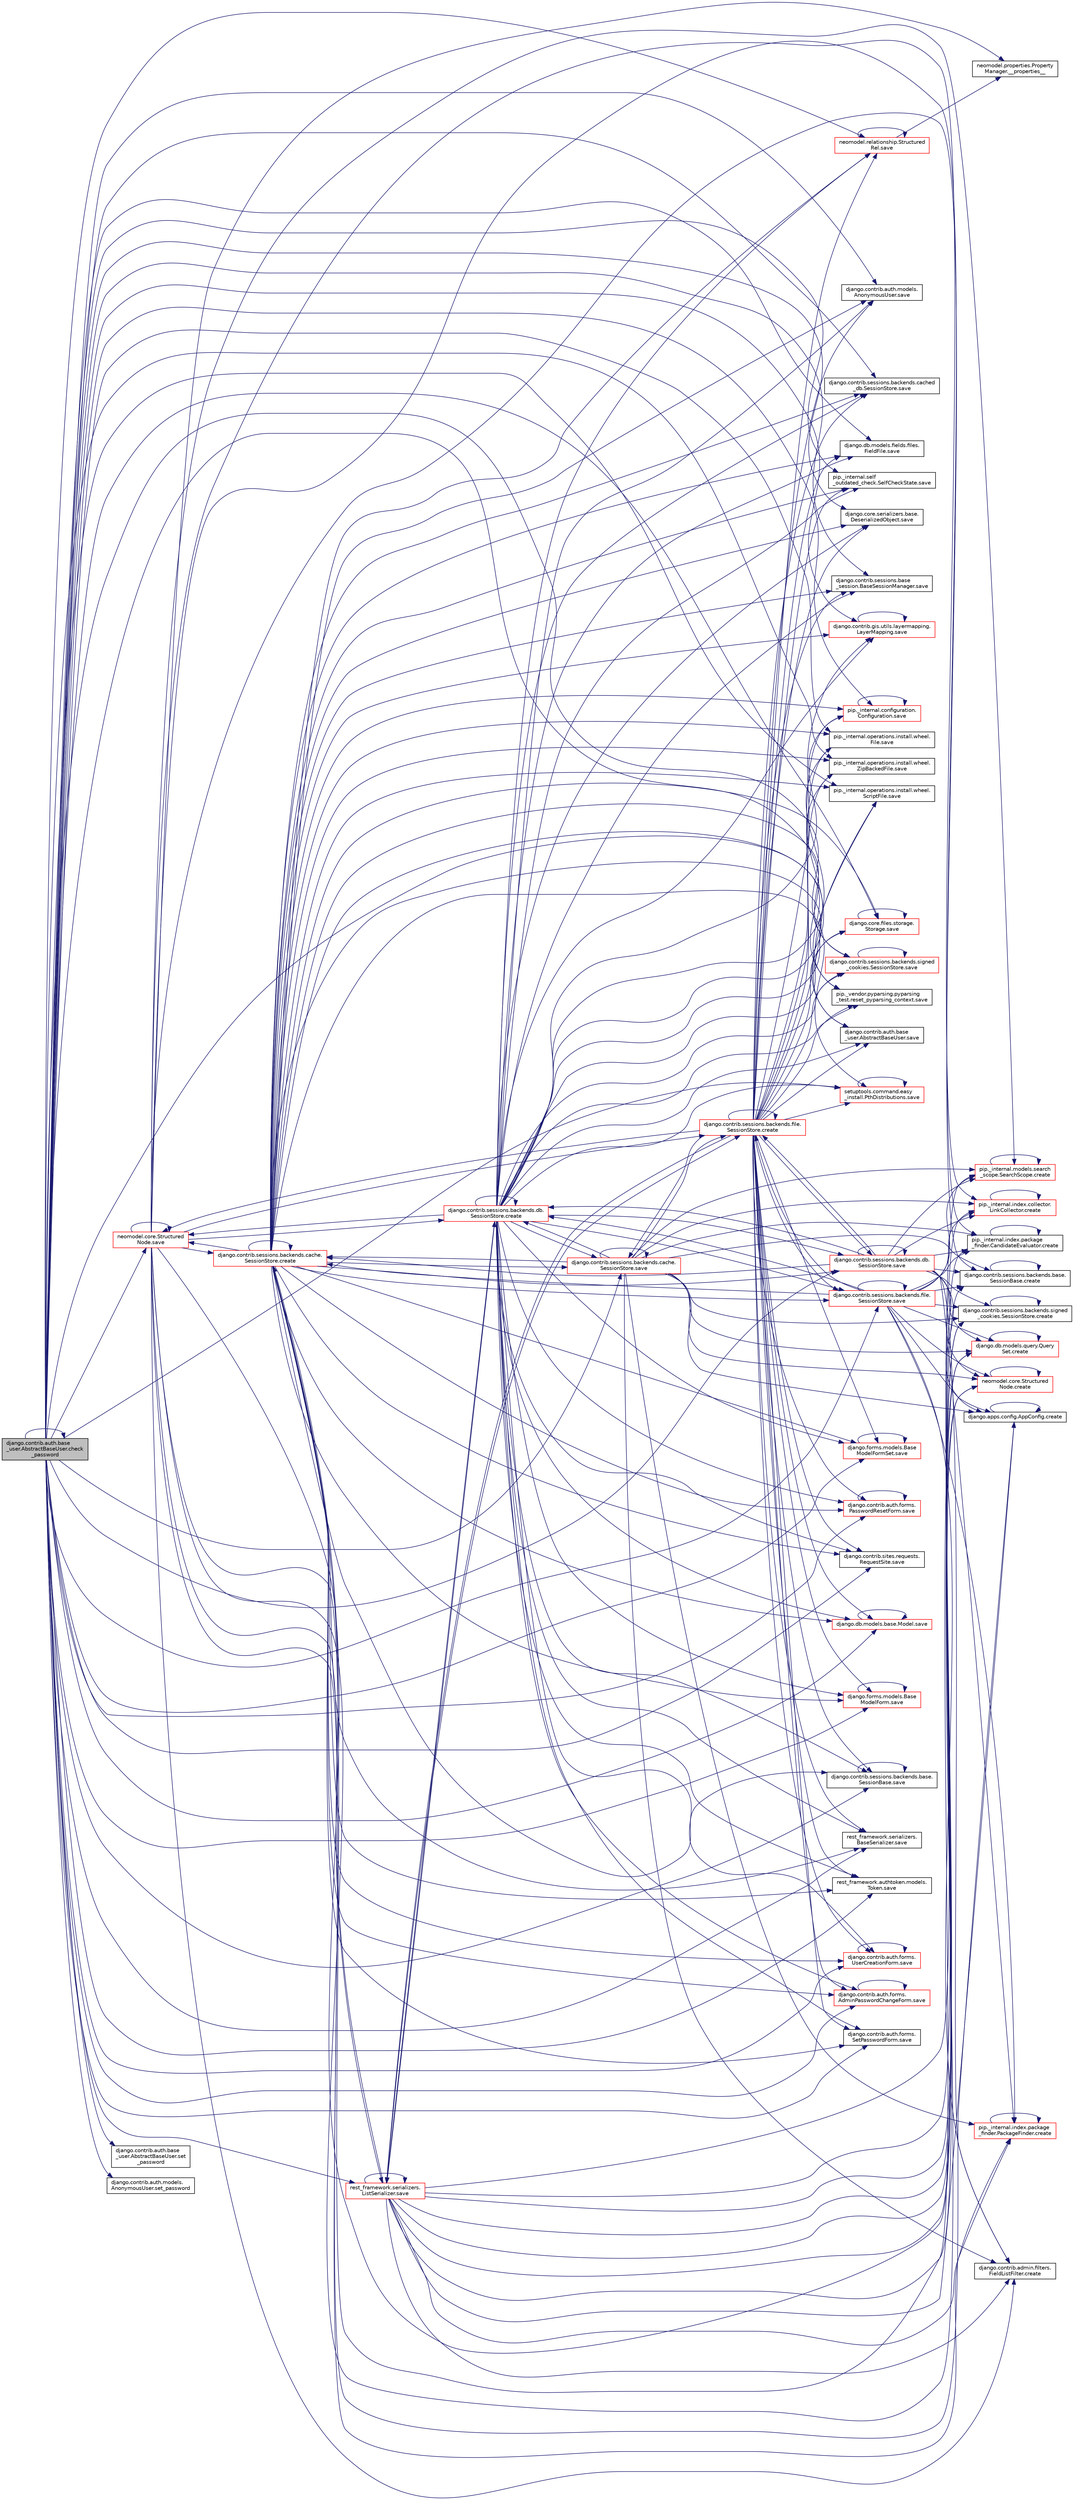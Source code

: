 digraph "django.contrib.auth.base_user.AbstractBaseUser.check_password"
{
 // LATEX_PDF_SIZE
  edge [fontname="Helvetica",fontsize="10",labelfontname="Helvetica",labelfontsize="10"];
  node [fontname="Helvetica",fontsize="10",shape=record];
  rankdir="LR";
  Node1 [label="django.contrib.auth.base\l_user.AbstractBaseUser.check\l_password",height=0.2,width=0.4,color="black", fillcolor="grey75", style="filled", fontcolor="black",tooltip=" "];
  Node1 -> Node1 [color="midnightblue",fontsize="10",style="solid",fontname="Helvetica"];
  Node1 -> Node2 [color="midnightblue",fontsize="10",style="solid",fontname="Helvetica"];
  Node2 [label="django.contrib.auth.models.\lAnonymousUser.save",height=0.2,width=0.4,color="black", fillcolor="white", style="filled",URL="$d4/d46/classdjango_1_1contrib_1_1auth_1_1models_1_1_anonymous_user.html#a40a8e7b3478f37f3d73a6c197c33c05e",tooltip=" "];
  Node1 -> Node3 [color="midnightblue",fontsize="10",style="solid",fontname="Helvetica"];
  Node3 [label="neomodel.core.Structured\lNode.save",height=0.2,width=0.4,color="red", fillcolor="white", style="filled",URL="$d8/d5d/classneomodel_1_1core_1_1_structured_node.html#a1438f950bda594da30ac14d805e843e4",tooltip=" "];
  Node3 -> Node4 [color="midnightblue",fontsize="10",style="solid",fontname="Helvetica"];
  Node4 [label="neomodel.properties.Property\lManager.__properties__",height=0.2,width=0.4,color="black", fillcolor="white", style="filled",URL="$d7/d8c/classneomodel_1_1properties_1_1_property_manager.html#af2c0acd24aab4310e72174a01c6e1b3e",tooltip=" "];
  Node3 -> Node5 [color="midnightblue",fontsize="10",style="solid",fontname="Helvetica"];
  Node5 [label="neomodel.core.Structured\lNode.create",height=0.2,width=0.4,color="red", fillcolor="white", style="filled",URL="$d8/d5d/classneomodel_1_1core_1_1_structured_node.html#af12340b98cbb07ae0fdac5fa52b02369",tooltip=" "];
  Node5 -> Node5 [color="midnightblue",fontsize="10",style="solid",fontname="Helvetica"];
  Node3 -> Node35 [color="midnightblue",fontsize="10",style="solid",fontname="Helvetica"];
  Node35 [label="django.apps.config.AppConfig.create",height=0.2,width=0.4,color="black", fillcolor="white", style="filled",URL="$d9/de0/classdjango_1_1apps_1_1config_1_1_app_config.html#a4808be5261e41382a924b42d7ef621c3",tooltip=" "];
  Node35 -> Node35 [color="midnightblue",fontsize="10",style="solid",fontname="Helvetica"];
  Node3 -> Node36 [color="midnightblue",fontsize="10",style="solid",fontname="Helvetica"];
  Node36 [label="django.contrib.admin.filters.\lFieldListFilter.create",height=0.2,width=0.4,color="black", fillcolor="white", style="filled",URL="$d1/d72/classdjango_1_1contrib_1_1admin_1_1filters_1_1_field_list_filter.html#ae83f4fd0e217eac7fce541a6a172e3cb",tooltip=" "];
  Node3 -> Node37 [color="midnightblue",fontsize="10",style="solid",fontname="Helvetica"];
  Node37 [label="pip._internal.index.package\l_finder.PackageFinder.create",height=0.2,width=0.4,color="red", fillcolor="white", style="filled",URL="$da/d3f/classpip_1_1__internal_1_1index_1_1package__finder_1_1_package_finder.html#a2b35b8ceac01c021a9408172794c1faa",tooltip=" "];
  Node37 -> Node37 [color="midnightblue",fontsize="10",style="solid",fontname="Helvetica"];
  Node3 -> Node39 [color="midnightblue",fontsize="10",style="solid",fontname="Helvetica"];
  Node39 [label="pip._internal.models.search\l_scope.SearchScope.create",height=0.2,width=0.4,color="red", fillcolor="white", style="filled",URL="$df/dcd/classpip_1_1__internal_1_1models_1_1search__scope_1_1_search_scope.html#a3cba0b0e895713c4d7fbc17f76a4a39d",tooltip=" "];
  Node39 -> Node39 [color="midnightblue",fontsize="10",style="solid",fontname="Helvetica"];
  Node3 -> Node43 [color="midnightblue",fontsize="10",style="solid",fontname="Helvetica"];
  Node43 [label="pip._internal.index.collector.\lLinkCollector.create",height=0.2,width=0.4,color="red", fillcolor="white", style="filled",URL="$d9/d03/classpip_1_1__internal_1_1index_1_1collector_1_1_link_collector.html#a7b9607326945865d20618b284cdbe309",tooltip=" "];
  Node43 -> Node43 [color="midnightblue",fontsize="10",style="solid",fontname="Helvetica"];
  Node3 -> Node44 [color="midnightblue",fontsize="10",style="solid",fontname="Helvetica"];
  Node44 [label="pip._internal.index.package\l_finder.CandidateEvaluator.create",height=0.2,width=0.4,color="black", fillcolor="white", style="filled",URL="$d0/d30/classpip_1_1__internal_1_1index_1_1package__finder_1_1_candidate_evaluator.html#aed1da761fdd8963694340f0b0abc73d2",tooltip=" "];
  Node44 -> Node44 [color="midnightblue",fontsize="10",style="solid",fontname="Helvetica"];
  Node3 -> Node45 [color="midnightblue",fontsize="10",style="solid",fontname="Helvetica"];
  Node45 [label="django.contrib.sessions.backends.base.\lSessionBase.create",height=0.2,width=0.4,color="black", fillcolor="white", style="filled",URL="$d1/d6e/classdjango_1_1contrib_1_1sessions_1_1backends_1_1base_1_1_session_base.html#af5c1fd6bd673111d55fc1641a088274a",tooltip=" "];
  Node45 -> Node45 [color="midnightblue",fontsize="10",style="solid",fontname="Helvetica"];
  Node3 -> Node46 [color="midnightblue",fontsize="10",style="solid",fontname="Helvetica"];
  Node46 [label="django.contrib.sessions.backends.cache.\lSessionStore.create",height=0.2,width=0.4,color="red", fillcolor="white", style="filled",URL="$df/d0f/classdjango_1_1contrib_1_1sessions_1_1backends_1_1cache_1_1_session_store.html#a446cd1693bf22269d431e4cfc9424763",tooltip=" "];
  Node46 -> Node46 [color="midnightblue",fontsize="10",style="solid",fontname="Helvetica"];
  Node46 -> Node2 [color="midnightblue",fontsize="10",style="solid",fontname="Helvetica"];
  Node46 -> Node3 [color="midnightblue",fontsize="10",style="solid",fontname="Helvetica"];
  Node46 -> Node48 [color="midnightblue",fontsize="10",style="solid",fontname="Helvetica"];
  Node48 [label="neomodel.relationship.Structured\lRel.save",height=0.2,width=0.4,color="red", fillcolor="white", style="filled",URL="$d9/d08/classneomodel_1_1relationship_1_1_structured_rel.html#a8c62685ca94b59d034be7f5b6e01f903",tooltip=" "];
  Node48 -> Node4 [color="midnightblue",fontsize="10",style="solid",fontname="Helvetica"];
  Node48 -> Node48 [color="midnightblue",fontsize="10",style="solid",fontname="Helvetica"];
  Node46 -> Node88 [color="midnightblue",fontsize="10",style="solid",fontname="Helvetica"];
  Node88 [label="pip._internal.configuration.\lConfiguration.save",height=0.2,width=0.4,color="red", fillcolor="white", style="filled",URL="$dc/da9/classpip_1_1__internal_1_1configuration_1_1_configuration.html#ac5709d6e8d6b2419a67f029d2d2dde33",tooltip=" "];
  Node88 -> Node88 [color="midnightblue",fontsize="10",style="solid",fontname="Helvetica"];
  Node46 -> Node95 [color="midnightblue",fontsize="10",style="solid",fontname="Helvetica"];
  Node95 [label="pip._internal.operations.install.wheel.\lFile.save",height=0.2,width=0.4,color="black", fillcolor="white", style="filled",URL="$da/dc9/classpip_1_1__internal_1_1operations_1_1install_1_1wheel_1_1_file.html#ab5a3026615c32c9ef662c56d53596557",tooltip=" "];
  Node46 -> Node96 [color="midnightblue",fontsize="10",style="solid",fontname="Helvetica"];
  Node96 [label="pip._internal.operations.install.wheel.\lZipBackedFile.save",height=0.2,width=0.4,color="black", fillcolor="white", style="filled",URL="$d2/d61/classpip_1_1__internal_1_1operations_1_1install_1_1wheel_1_1_zip_backed_file.html#a2d6035f79eeda9bba84abf6eede1018b",tooltip=" "];
  Node46 -> Node97 [color="midnightblue",fontsize="10",style="solid",fontname="Helvetica"];
  Node97 [label="pip._internal.operations.install.wheel.\lScriptFile.save",height=0.2,width=0.4,color="black", fillcolor="white", style="filled",URL="$d2/ddd/classpip_1_1__internal_1_1operations_1_1install_1_1wheel_1_1_script_file.html#a49776002b45d04fb2de38dfe8ffa17c5",tooltip=" "];
  Node46 -> Node98 [color="midnightblue",fontsize="10",style="solid",fontname="Helvetica"];
  Node98 [label="pip._vendor.pyparsing.pyparsing\l_test.reset_pyparsing_context.save",height=0.2,width=0.4,color="black", fillcolor="white", style="filled",URL="$df/dc9/classpip_1_1__vendor_1_1pyparsing_1_1pyparsing__test_1_1reset__pyparsing__context.html#a3f3c83458537994b396f7815214e0ce2",tooltip=" "];
  Node46 -> Node99 [color="midnightblue",fontsize="10",style="solid",fontname="Helvetica"];
  Node99 [label="setuptools.command.easy\l_install.PthDistributions.save",height=0.2,width=0.4,color="red", fillcolor="white", style="filled",URL="$d2/d49/classsetuptools_1_1command_1_1easy__install_1_1_pth_distributions.html#ab4d9f759b78444fc81dd9d9219c11031",tooltip=" "];
  Node99 -> Node99 [color="midnightblue",fontsize="10",style="solid",fontname="Helvetica"];
  Node46 -> Node160 [color="midnightblue",fontsize="10",style="solid",fontname="Helvetica"];
  Node160 [label="rest_framework.serializers.\lBaseSerializer.save",height=0.2,width=0.4,color="black", fillcolor="white", style="filled",URL="$d9/de7/classrest__framework_1_1serializers_1_1_base_serializer.html#a9dc5fcd87b15a4b393bef70b0c87fb0a",tooltip=" "];
  Node46 -> Node161 [color="midnightblue",fontsize="10",style="solid",fontname="Helvetica"];
  Node161 [label="rest_framework.serializers.\lListSerializer.save",height=0.2,width=0.4,color="red", fillcolor="white", style="filled",URL="$d9/dee/classrest__framework_1_1serializers_1_1_list_serializer.html#aae894406720700029ad7bfd9accd04dc",tooltip=" "];
  Node161 -> Node5 [color="midnightblue",fontsize="10",style="solid",fontname="Helvetica"];
  Node161 -> Node35 [color="midnightblue",fontsize="10",style="solid",fontname="Helvetica"];
  Node161 -> Node36 [color="midnightblue",fontsize="10",style="solid",fontname="Helvetica"];
  Node161 -> Node37 [color="midnightblue",fontsize="10",style="solid",fontname="Helvetica"];
  Node161 -> Node39 [color="midnightblue",fontsize="10",style="solid",fontname="Helvetica"];
  Node161 -> Node43 [color="midnightblue",fontsize="10",style="solid",fontname="Helvetica"];
  Node161 -> Node44 [color="midnightblue",fontsize="10",style="solid",fontname="Helvetica"];
  Node161 -> Node45 [color="midnightblue",fontsize="10",style="solid",fontname="Helvetica"];
  Node161 -> Node46 [color="midnightblue",fontsize="10",style="solid",fontname="Helvetica"];
  Node161 -> Node162 [color="midnightblue",fontsize="10",style="solid",fontname="Helvetica"];
  Node162 [label="django.contrib.sessions.backends.db.\lSessionStore.create",height=0.2,width=0.4,color="red", fillcolor="white", style="filled",URL="$d2/d1a/classdjango_1_1contrib_1_1sessions_1_1backends_1_1db_1_1_session_store.html#abe55542a0377d5cadcaa995ab5983000",tooltip=" "];
  Node162 -> Node162 [color="midnightblue",fontsize="10",style="solid",fontname="Helvetica"];
  Node162 -> Node2 [color="midnightblue",fontsize="10",style="solid",fontname="Helvetica"];
  Node162 -> Node3 [color="midnightblue",fontsize="10",style="solid",fontname="Helvetica"];
  Node162 -> Node48 [color="midnightblue",fontsize="10",style="solid",fontname="Helvetica"];
  Node162 -> Node88 [color="midnightblue",fontsize="10",style="solid",fontname="Helvetica"];
  Node162 -> Node95 [color="midnightblue",fontsize="10",style="solid",fontname="Helvetica"];
  Node162 -> Node96 [color="midnightblue",fontsize="10",style="solid",fontname="Helvetica"];
  Node162 -> Node97 [color="midnightblue",fontsize="10",style="solid",fontname="Helvetica"];
  Node162 -> Node98 [color="midnightblue",fontsize="10",style="solid",fontname="Helvetica"];
  Node162 -> Node99 [color="midnightblue",fontsize="10",style="solid",fontname="Helvetica"];
  Node162 -> Node160 [color="midnightblue",fontsize="10",style="solid",fontname="Helvetica"];
  Node162 -> Node161 [color="midnightblue",fontsize="10",style="solid",fontname="Helvetica"];
  Node162 -> Node163 [color="midnightblue",fontsize="10",style="solid",fontname="Helvetica"];
  Node163 [label="django.contrib.auth.base\l_user.AbstractBaseUser.save",height=0.2,width=0.4,color="black", fillcolor="white", style="filled",URL="$d6/d40/classdjango_1_1contrib_1_1auth_1_1base__user_1_1_abstract_base_user.html#a8e8d4725b51c97c47ceb5ff501611334",tooltip=" "];
  Node162 -> Node164 [color="midnightblue",fontsize="10",style="solid",fontname="Helvetica"];
  Node164 [label="rest_framework.authtoken.models.\lToken.save",height=0.2,width=0.4,color="black", fillcolor="white", style="filled",URL="$d8/d49/classrest__framework_1_1authtoken_1_1models_1_1_token.html#abd36e9c35196ed6805539120a233cf49",tooltip=" "];
  Node162 -> Node165 [color="midnightblue",fontsize="10",style="solid",fontname="Helvetica"];
  Node165 [label="django.contrib.auth.forms.\lUserCreationForm.save",height=0.2,width=0.4,color="red", fillcolor="white", style="filled",URL="$da/d3b/classdjango_1_1contrib_1_1auth_1_1forms_1_1_user_creation_form.html#a8a926393b31c5dd1cc0b993c84210753",tooltip=" "];
  Node165 -> Node165 [color="midnightblue",fontsize="10",style="solid",fontname="Helvetica"];
  Node162 -> Node5583 [color="midnightblue",fontsize="10",style="solid",fontname="Helvetica"];
  Node5583 [label="django.contrib.auth.forms.\lSetPasswordForm.save",height=0.2,width=0.4,color="black", fillcolor="white", style="filled",URL="$df/d46/classdjango_1_1contrib_1_1auth_1_1forms_1_1_set_password_form.html#a5db4eadae1bd07d7000210d42915b520",tooltip=" "];
  Node162 -> Node5584 [color="midnightblue",fontsize="10",style="solid",fontname="Helvetica"];
  Node5584 [label="django.contrib.auth.forms.\lAdminPasswordChangeForm.save",height=0.2,width=0.4,color="red", fillcolor="white", style="filled",URL="$d7/db6/classdjango_1_1contrib_1_1auth_1_1forms_1_1_admin_password_change_form.html#a518d15d83bb09f0cd3e5ded33fd22852",tooltip=" "];
  Node5584 -> Node5584 [color="midnightblue",fontsize="10",style="solid",fontname="Helvetica"];
  Node162 -> Node5585 [color="midnightblue",fontsize="10",style="solid",fontname="Helvetica"];
  Node5585 [label="django.forms.models.Base\lModelForm.save",height=0.2,width=0.4,color="red", fillcolor="white", style="filled",URL="$d8/dd8/classdjango_1_1forms_1_1models_1_1_base_model_form.html#ad74859e0ce221da998f157156a4c3450",tooltip=" "];
  Node5585 -> Node5585 [color="midnightblue",fontsize="10",style="solid",fontname="Helvetica"];
  Node162 -> Node5587 [color="midnightblue",fontsize="10",style="solid",fontname="Helvetica"];
  Node5587 [label="django.forms.models.Base\lModelFormSet.save",height=0.2,width=0.4,color="red", fillcolor="white", style="filled",URL="$d5/d31/classdjango_1_1forms_1_1models_1_1_base_model_form_set.html#a14b954f811954c8c3d543852940bf689",tooltip=" "];
  Node5587 -> Node5587 [color="midnightblue",fontsize="10",style="solid",fontname="Helvetica"];
  Node162 -> Node5590 [color="midnightblue",fontsize="10",style="solid",fontname="Helvetica"];
  Node5590 [label="django.contrib.auth.forms.\lPasswordResetForm.save",height=0.2,width=0.4,color="red", fillcolor="white", style="filled",URL="$d8/daa/classdjango_1_1contrib_1_1auth_1_1forms_1_1_password_reset_form.html#aa62f74e3dfa401f014669aaecf74c396",tooltip=" "];
  Node5590 -> Node5590 [color="midnightblue",fontsize="10",style="solid",fontname="Helvetica"];
  Node162 -> Node5594 [color="midnightblue",fontsize="10",style="solid",fontname="Helvetica"];
  Node5594 [label="django.contrib.sites.requests.\lRequestSite.save",height=0.2,width=0.4,color="black", fillcolor="white", style="filled",URL="$d0/da7/classdjango_1_1contrib_1_1sites_1_1requests_1_1_request_site.html#ad8d697054b9f89dad7eb9151751cf87a",tooltip=" "];
  Node162 -> Node5595 [color="midnightblue",fontsize="10",style="solid",fontname="Helvetica"];
  Node5595 [label="django.db.models.base.Model.save",height=0.2,width=0.4,color="red", fillcolor="white", style="filled",URL="$da/d39/classdjango_1_1db_1_1models_1_1base_1_1_model.html#ae779f69733650820d96941d9324d0ce5",tooltip=" "];
  Node5595 -> Node5595 [color="midnightblue",fontsize="10",style="solid",fontname="Helvetica"];
  Node162 -> Node5604 [color="midnightblue",fontsize="10",style="solid",fontname="Helvetica"];
  Node5604 [label="django.contrib.sessions.backends.base.\lSessionBase.save",height=0.2,width=0.4,color="black", fillcolor="white", style="filled",URL="$d1/d6e/classdjango_1_1contrib_1_1sessions_1_1backends_1_1base_1_1_session_base.html#af9d5afc26069967c4687e480c56bdeda",tooltip=" "];
  Node5604 -> Node5604 [color="midnightblue",fontsize="10",style="solid",fontname="Helvetica"];
  Node162 -> Node5605 [color="midnightblue",fontsize="10",style="solid",fontname="Helvetica"];
  Node5605 [label="django.contrib.sessions.backends.cache.\lSessionStore.save",height=0.2,width=0.4,color="red", fillcolor="white", style="filled",URL="$df/d0f/classdjango_1_1contrib_1_1sessions_1_1backends_1_1cache_1_1_session_store.html#a2519bbc87fdf6b0aa5efa6c4d6b1302d",tooltip=" "];
  Node5605 -> Node5 [color="midnightblue",fontsize="10",style="solid",fontname="Helvetica"];
  Node5605 -> Node35 [color="midnightblue",fontsize="10",style="solid",fontname="Helvetica"];
  Node5605 -> Node36 [color="midnightblue",fontsize="10",style="solid",fontname="Helvetica"];
  Node5605 -> Node37 [color="midnightblue",fontsize="10",style="solid",fontname="Helvetica"];
  Node5605 -> Node39 [color="midnightblue",fontsize="10",style="solid",fontname="Helvetica"];
  Node5605 -> Node43 [color="midnightblue",fontsize="10",style="solid",fontname="Helvetica"];
  Node5605 -> Node44 [color="midnightblue",fontsize="10",style="solid",fontname="Helvetica"];
  Node5605 -> Node45 [color="midnightblue",fontsize="10",style="solid",fontname="Helvetica"];
  Node5605 -> Node46 [color="midnightblue",fontsize="10",style="solid",fontname="Helvetica"];
  Node5605 -> Node162 [color="midnightblue",fontsize="10",style="solid",fontname="Helvetica"];
  Node5605 -> Node5611 [color="midnightblue",fontsize="10",style="solid",fontname="Helvetica"];
  Node5611 [label="django.contrib.sessions.backends.file.\lSessionStore.create",height=0.2,width=0.4,color="red", fillcolor="white", style="filled",URL="$dc/dba/classdjango_1_1contrib_1_1sessions_1_1backends_1_1file_1_1_session_store.html#a24fc651d4a7fdff19e780868a31f0600",tooltip=" "];
  Node5611 -> Node5611 [color="midnightblue",fontsize="10",style="solid",fontname="Helvetica"];
  Node5611 -> Node2 [color="midnightblue",fontsize="10",style="solid",fontname="Helvetica"];
  Node5611 -> Node3 [color="midnightblue",fontsize="10",style="solid",fontname="Helvetica"];
  Node5611 -> Node48 [color="midnightblue",fontsize="10",style="solid",fontname="Helvetica"];
  Node5611 -> Node88 [color="midnightblue",fontsize="10",style="solid",fontname="Helvetica"];
  Node5611 -> Node95 [color="midnightblue",fontsize="10",style="solid",fontname="Helvetica"];
  Node5611 -> Node96 [color="midnightblue",fontsize="10",style="solid",fontname="Helvetica"];
  Node5611 -> Node97 [color="midnightblue",fontsize="10",style="solid",fontname="Helvetica"];
  Node5611 -> Node98 [color="midnightblue",fontsize="10",style="solid",fontname="Helvetica"];
  Node5611 -> Node99 [color="midnightblue",fontsize="10",style="solid",fontname="Helvetica"];
  Node5611 -> Node160 [color="midnightblue",fontsize="10",style="solid",fontname="Helvetica"];
  Node5611 -> Node161 [color="midnightblue",fontsize="10",style="solid",fontname="Helvetica"];
  Node5611 -> Node163 [color="midnightblue",fontsize="10",style="solid",fontname="Helvetica"];
  Node5611 -> Node164 [color="midnightblue",fontsize="10",style="solid",fontname="Helvetica"];
  Node5611 -> Node165 [color="midnightblue",fontsize="10",style="solid",fontname="Helvetica"];
  Node5611 -> Node5583 [color="midnightblue",fontsize="10",style="solid",fontname="Helvetica"];
  Node5611 -> Node5584 [color="midnightblue",fontsize="10",style="solid",fontname="Helvetica"];
  Node5611 -> Node5585 [color="midnightblue",fontsize="10",style="solid",fontname="Helvetica"];
  Node5611 -> Node5587 [color="midnightblue",fontsize="10",style="solid",fontname="Helvetica"];
  Node5611 -> Node5590 [color="midnightblue",fontsize="10",style="solid",fontname="Helvetica"];
  Node5611 -> Node5594 [color="midnightblue",fontsize="10",style="solid",fontname="Helvetica"];
  Node5611 -> Node5595 [color="midnightblue",fontsize="10",style="solid",fontname="Helvetica"];
  Node5611 -> Node5604 [color="midnightblue",fontsize="10",style="solid",fontname="Helvetica"];
  Node5611 -> Node5605 [color="midnightblue",fontsize="10",style="solid",fontname="Helvetica"];
  Node5611 -> Node5612 [color="midnightblue",fontsize="10",style="solid",fontname="Helvetica"];
  Node5612 [label="django.contrib.sessions.backends.cached\l_db.SessionStore.save",height=0.2,width=0.4,color="black", fillcolor="white", style="filled",URL="$d9/dd2/classdjango_1_1contrib_1_1sessions_1_1backends_1_1cached__db_1_1_session_store.html#ae458836dbc791f94011900b52bc6ec82",tooltip=" "];
  Node5611 -> Node5613 [color="midnightblue",fontsize="10",style="solid",fontname="Helvetica"];
  Node5613 [label="django.contrib.sessions.backends.db.\lSessionStore.save",height=0.2,width=0.4,color="red", fillcolor="white", style="filled",URL="$d2/d1a/classdjango_1_1contrib_1_1sessions_1_1backends_1_1db_1_1_session_store.html#a58d0cd5efbe32e439c66b10e393d68bb",tooltip=" "];
  Node5613 -> Node5 [color="midnightblue",fontsize="10",style="solid",fontname="Helvetica"];
  Node5613 -> Node35 [color="midnightblue",fontsize="10",style="solid",fontname="Helvetica"];
  Node5613 -> Node36 [color="midnightblue",fontsize="10",style="solid",fontname="Helvetica"];
  Node5613 -> Node37 [color="midnightblue",fontsize="10",style="solid",fontname="Helvetica"];
  Node5613 -> Node39 [color="midnightblue",fontsize="10",style="solid",fontname="Helvetica"];
  Node5613 -> Node43 [color="midnightblue",fontsize="10",style="solid",fontname="Helvetica"];
  Node5613 -> Node44 [color="midnightblue",fontsize="10",style="solid",fontname="Helvetica"];
  Node5613 -> Node45 [color="midnightblue",fontsize="10",style="solid",fontname="Helvetica"];
  Node5613 -> Node46 [color="midnightblue",fontsize="10",style="solid",fontname="Helvetica"];
  Node5613 -> Node162 [color="midnightblue",fontsize="10",style="solid",fontname="Helvetica"];
  Node5613 -> Node5611 [color="midnightblue",fontsize="10",style="solid",fontname="Helvetica"];
  Node5613 -> Node5614 [color="midnightblue",fontsize="10",style="solid",fontname="Helvetica"];
  Node5614 [label="django.contrib.sessions.backends.signed\l_cookies.SessionStore.create",height=0.2,width=0.4,color="black", fillcolor="white", style="filled",URL="$d4/da0/classdjango_1_1contrib_1_1sessions_1_1backends_1_1signed__cookies_1_1_session_store.html#a3ddb42d0bfc93e119f2b62b5fe5e1eb9",tooltip=" "];
  Node5614 -> Node5614 [color="midnightblue",fontsize="10",style="solid",fontname="Helvetica"];
  Node5613 -> Node5615 [color="midnightblue",fontsize="10",style="solid",fontname="Helvetica"];
  Node5615 [label="django.db.models.query.Query\lSet.create",height=0.2,width=0.4,color="red", fillcolor="white", style="filled",URL="$dd/d94/classdjango_1_1db_1_1models_1_1query_1_1_query_set.html#a7682e1abd818f73c95c849a131eef8de",tooltip=" "];
  Node5615 -> Node5615 [color="midnightblue",fontsize="10",style="solid",fontname="Helvetica"];
  Node5613 -> Node5613 [color="midnightblue",fontsize="10",style="solid",fontname="Helvetica"];
  Node5611 -> Node5627 [color="midnightblue",fontsize="10",style="solid",fontname="Helvetica"];
  Node5627 [label="django.contrib.sessions.backends.file.\lSessionStore.save",height=0.2,width=0.4,color="red", fillcolor="white", style="filled",URL="$dc/dba/classdjango_1_1contrib_1_1sessions_1_1backends_1_1file_1_1_session_store.html#a5a4eb64894556746488e8dba36348535",tooltip=" "];
  Node5627 -> Node5 [color="midnightblue",fontsize="10",style="solid",fontname="Helvetica"];
  Node5627 -> Node35 [color="midnightblue",fontsize="10",style="solid",fontname="Helvetica"];
  Node5627 -> Node36 [color="midnightblue",fontsize="10",style="solid",fontname="Helvetica"];
  Node5627 -> Node37 [color="midnightblue",fontsize="10",style="solid",fontname="Helvetica"];
  Node5627 -> Node39 [color="midnightblue",fontsize="10",style="solid",fontname="Helvetica"];
  Node5627 -> Node43 [color="midnightblue",fontsize="10",style="solid",fontname="Helvetica"];
  Node5627 -> Node44 [color="midnightblue",fontsize="10",style="solid",fontname="Helvetica"];
  Node5627 -> Node45 [color="midnightblue",fontsize="10",style="solid",fontname="Helvetica"];
  Node5627 -> Node46 [color="midnightblue",fontsize="10",style="solid",fontname="Helvetica"];
  Node5627 -> Node162 [color="midnightblue",fontsize="10",style="solid",fontname="Helvetica"];
  Node5627 -> Node5611 [color="midnightblue",fontsize="10",style="solid",fontname="Helvetica"];
  Node5627 -> Node5614 [color="midnightblue",fontsize="10",style="solid",fontname="Helvetica"];
  Node5627 -> Node5615 [color="midnightblue",fontsize="10",style="solid",fontname="Helvetica"];
  Node5627 -> Node5627 [color="midnightblue",fontsize="10",style="solid",fontname="Helvetica"];
  Node5611 -> Node5628 [color="midnightblue",fontsize="10",style="solid",fontname="Helvetica"];
  Node5628 [label="django.contrib.sessions.backends.signed\l_cookies.SessionStore.save",height=0.2,width=0.4,color="red", fillcolor="white", style="filled",URL="$d4/da0/classdjango_1_1contrib_1_1sessions_1_1backends_1_1signed__cookies_1_1_session_store.html#a17c0a3a9afa3e9b571853bba46bc9f43",tooltip=" "];
  Node5628 -> Node5628 [color="midnightblue",fontsize="10",style="solid",fontname="Helvetica"];
  Node5611 -> Node5631 [color="midnightblue",fontsize="10",style="solid",fontname="Helvetica"];
  Node5631 [label="django.core.files.storage.\lStorage.save",height=0.2,width=0.4,color="red", fillcolor="white", style="filled",URL="$dc/dad/classdjango_1_1core_1_1files_1_1storage_1_1_storage.html#a4ede59a47c892dbe504c324916f49d27",tooltip=" "];
  Node5631 -> Node5631 [color="midnightblue",fontsize="10",style="solid",fontname="Helvetica"];
  Node5611 -> Node5634 [color="midnightblue",fontsize="10",style="solid",fontname="Helvetica"];
  Node5634 [label="django.db.models.fields.files.\lFieldFile.save",height=0.2,width=0.4,color="black", fillcolor="white", style="filled",URL="$d8/d02/classdjango_1_1db_1_1models_1_1fields_1_1files_1_1_field_file.html#a08d6e4440076cefed86bca872c026418",tooltip=" "];
  Node5611 -> Node5635 [color="midnightblue",fontsize="10",style="solid",fontname="Helvetica"];
  Node5635 [label="pip._internal.self\l_outdated_check.SelfCheckState.save",height=0.2,width=0.4,color="black", fillcolor="white", style="filled",URL="$da/dd1/classpip_1_1__internal_1_1self__outdated__check_1_1_self_check_state.html#afaf20d4a460f116cdbe9c81139e71f39",tooltip=" "];
  Node5611 -> Node5636 [color="midnightblue",fontsize="10",style="solid",fontname="Helvetica"];
  Node5636 [label="django.core.serializers.base.\lDeserializedObject.save",height=0.2,width=0.4,color="black", fillcolor="white", style="filled",URL="$d9/d29/classdjango_1_1core_1_1serializers_1_1base_1_1_deserialized_object.html#a2f237fefced72c033551cd975389c435",tooltip=" "];
  Node5611 -> Node5637 [color="midnightblue",fontsize="10",style="solid",fontname="Helvetica"];
  Node5637 [label="django.contrib.sessions.base\l_session.BaseSessionManager.save",height=0.2,width=0.4,color="black", fillcolor="white", style="filled",URL="$dd/d85/classdjango_1_1contrib_1_1sessions_1_1base__session_1_1_base_session_manager.html#a541d34090765c48d4afacf5d10d9ae6a",tooltip=" "];
  Node5611 -> Node5638 [color="midnightblue",fontsize="10",style="solid",fontname="Helvetica"];
  Node5638 [label="django.contrib.gis.utils.layermapping.\lLayerMapping.save",height=0.2,width=0.4,color="red", fillcolor="white", style="filled",URL="$d5/d90/classdjango_1_1contrib_1_1gis_1_1utils_1_1layermapping_1_1_layer_mapping.html#af7d13bf27b58a98727872783d4f05c01",tooltip=" "];
  Node5638 -> Node5638 [color="midnightblue",fontsize="10",style="solid",fontname="Helvetica"];
  Node5605 -> Node5614 [color="midnightblue",fontsize="10",style="solid",fontname="Helvetica"];
  Node5605 -> Node5615 [color="midnightblue",fontsize="10",style="solid",fontname="Helvetica"];
  Node5605 -> Node5605 [color="midnightblue",fontsize="10",style="solid",fontname="Helvetica"];
  Node162 -> Node5612 [color="midnightblue",fontsize="10",style="solid",fontname="Helvetica"];
  Node162 -> Node5613 [color="midnightblue",fontsize="10",style="solid",fontname="Helvetica"];
  Node162 -> Node5627 [color="midnightblue",fontsize="10",style="solid",fontname="Helvetica"];
  Node162 -> Node5628 [color="midnightblue",fontsize="10",style="solid",fontname="Helvetica"];
  Node162 -> Node5631 [color="midnightblue",fontsize="10",style="solid",fontname="Helvetica"];
  Node162 -> Node5634 [color="midnightblue",fontsize="10",style="solid",fontname="Helvetica"];
  Node162 -> Node5635 [color="midnightblue",fontsize="10",style="solid",fontname="Helvetica"];
  Node162 -> Node5636 [color="midnightblue",fontsize="10",style="solid",fontname="Helvetica"];
  Node162 -> Node5637 [color="midnightblue",fontsize="10",style="solid",fontname="Helvetica"];
  Node162 -> Node5638 [color="midnightblue",fontsize="10",style="solid",fontname="Helvetica"];
  Node161 -> Node5611 [color="midnightblue",fontsize="10",style="solid",fontname="Helvetica"];
  Node161 -> Node5614 [color="midnightblue",fontsize="10",style="solid",fontname="Helvetica"];
  Node161 -> Node5615 [color="midnightblue",fontsize="10",style="solid",fontname="Helvetica"];
  Node161 -> Node161 [color="midnightblue",fontsize="10",style="solid",fontname="Helvetica"];
  Node46 -> Node163 [color="midnightblue",fontsize="10",style="solid",fontname="Helvetica"];
  Node46 -> Node164 [color="midnightblue",fontsize="10",style="solid",fontname="Helvetica"];
  Node46 -> Node165 [color="midnightblue",fontsize="10",style="solid",fontname="Helvetica"];
  Node46 -> Node5583 [color="midnightblue",fontsize="10",style="solid",fontname="Helvetica"];
  Node46 -> Node5584 [color="midnightblue",fontsize="10",style="solid",fontname="Helvetica"];
  Node46 -> Node5585 [color="midnightblue",fontsize="10",style="solid",fontname="Helvetica"];
  Node46 -> Node5587 [color="midnightblue",fontsize="10",style="solid",fontname="Helvetica"];
  Node46 -> Node5590 [color="midnightblue",fontsize="10",style="solid",fontname="Helvetica"];
  Node46 -> Node5594 [color="midnightblue",fontsize="10",style="solid",fontname="Helvetica"];
  Node46 -> Node5595 [color="midnightblue",fontsize="10",style="solid",fontname="Helvetica"];
  Node46 -> Node5604 [color="midnightblue",fontsize="10",style="solid",fontname="Helvetica"];
  Node46 -> Node5605 [color="midnightblue",fontsize="10",style="solid",fontname="Helvetica"];
  Node46 -> Node5612 [color="midnightblue",fontsize="10",style="solid",fontname="Helvetica"];
  Node46 -> Node5613 [color="midnightblue",fontsize="10",style="solid",fontname="Helvetica"];
  Node46 -> Node5627 [color="midnightblue",fontsize="10",style="solid",fontname="Helvetica"];
  Node46 -> Node5628 [color="midnightblue",fontsize="10",style="solid",fontname="Helvetica"];
  Node46 -> Node5631 [color="midnightblue",fontsize="10",style="solid",fontname="Helvetica"];
  Node46 -> Node5634 [color="midnightblue",fontsize="10",style="solid",fontname="Helvetica"];
  Node46 -> Node5635 [color="midnightblue",fontsize="10",style="solid",fontname="Helvetica"];
  Node46 -> Node5636 [color="midnightblue",fontsize="10",style="solid",fontname="Helvetica"];
  Node46 -> Node5637 [color="midnightblue",fontsize="10",style="solid",fontname="Helvetica"];
  Node46 -> Node5638 [color="midnightblue",fontsize="10",style="solid",fontname="Helvetica"];
  Node3 -> Node162 [color="midnightblue",fontsize="10",style="solid",fontname="Helvetica"];
  Node3 -> Node5611 [color="midnightblue",fontsize="10",style="solid",fontname="Helvetica"];
  Node3 -> Node5614 [color="midnightblue",fontsize="10",style="solid",fontname="Helvetica"];
  Node3 -> Node5615 [color="midnightblue",fontsize="10",style="solid",fontname="Helvetica"];
  Node3 -> Node3 [color="midnightblue",fontsize="10",style="solid",fontname="Helvetica"];
  Node1 -> Node48 [color="midnightblue",fontsize="10",style="solid",fontname="Helvetica"];
  Node1 -> Node88 [color="midnightblue",fontsize="10",style="solid",fontname="Helvetica"];
  Node1 -> Node95 [color="midnightblue",fontsize="10",style="solid",fontname="Helvetica"];
  Node1 -> Node96 [color="midnightblue",fontsize="10",style="solid",fontname="Helvetica"];
  Node1 -> Node97 [color="midnightblue",fontsize="10",style="solid",fontname="Helvetica"];
  Node1 -> Node98 [color="midnightblue",fontsize="10",style="solid",fontname="Helvetica"];
  Node1 -> Node99 [color="midnightblue",fontsize="10",style="solid",fontname="Helvetica"];
  Node1 -> Node160 [color="midnightblue",fontsize="10",style="solid",fontname="Helvetica"];
  Node1 -> Node161 [color="midnightblue",fontsize="10",style="solid",fontname="Helvetica"];
  Node1 -> Node163 [color="midnightblue",fontsize="10",style="solid",fontname="Helvetica"];
  Node1 -> Node164 [color="midnightblue",fontsize="10",style="solid",fontname="Helvetica"];
  Node1 -> Node165 [color="midnightblue",fontsize="10",style="solid",fontname="Helvetica"];
  Node1 -> Node5583 [color="midnightblue",fontsize="10",style="solid",fontname="Helvetica"];
  Node1 -> Node5584 [color="midnightblue",fontsize="10",style="solid",fontname="Helvetica"];
  Node1 -> Node5585 [color="midnightblue",fontsize="10",style="solid",fontname="Helvetica"];
  Node1 -> Node5587 [color="midnightblue",fontsize="10",style="solid",fontname="Helvetica"];
  Node1 -> Node5590 [color="midnightblue",fontsize="10",style="solid",fontname="Helvetica"];
  Node1 -> Node5594 [color="midnightblue",fontsize="10",style="solid",fontname="Helvetica"];
  Node1 -> Node5595 [color="midnightblue",fontsize="10",style="solid",fontname="Helvetica"];
  Node1 -> Node5604 [color="midnightblue",fontsize="10",style="solid",fontname="Helvetica"];
  Node1 -> Node5605 [color="midnightblue",fontsize="10",style="solid",fontname="Helvetica"];
  Node1 -> Node5612 [color="midnightblue",fontsize="10",style="solid",fontname="Helvetica"];
  Node1 -> Node5613 [color="midnightblue",fontsize="10",style="solid",fontname="Helvetica"];
  Node1 -> Node5627 [color="midnightblue",fontsize="10",style="solid",fontname="Helvetica"];
  Node1 -> Node5628 [color="midnightblue",fontsize="10",style="solid",fontname="Helvetica"];
  Node1 -> Node5631 [color="midnightblue",fontsize="10",style="solid",fontname="Helvetica"];
  Node1 -> Node5634 [color="midnightblue",fontsize="10",style="solid",fontname="Helvetica"];
  Node1 -> Node5635 [color="midnightblue",fontsize="10",style="solid",fontname="Helvetica"];
  Node1 -> Node5636 [color="midnightblue",fontsize="10",style="solid",fontname="Helvetica"];
  Node1 -> Node5637 [color="midnightblue",fontsize="10",style="solid",fontname="Helvetica"];
  Node1 -> Node5638 [color="midnightblue",fontsize="10",style="solid",fontname="Helvetica"];
  Node1 -> Node5758 [color="midnightblue",fontsize="10",style="solid",fontname="Helvetica"];
  Node5758 [label="django.contrib.auth.base\l_user.AbstractBaseUser.set\l_password",height=0.2,width=0.4,color="black", fillcolor="white", style="filled",URL="$d6/d40/classdjango_1_1contrib_1_1auth_1_1base__user_1_1_abstract_base_user.html#ab0a5eb0580c319d72ea18b0bf84a3062",tooltip=" "];
  Node1 -> Node5759 [color="midnightblue",fontsize="10",style="solid",fontname="Helvetica"];
  Node5759 [label="django.contrib.auth.models.\lAnonymousUser.set_password",height=0.2,width=0.4,color="black", fillcolor="white", style="filled",URL="$d4/d46/classdjango_1_1contrib_1_1auth_1_1models_1_1_anonymous_user.html#a12dc0e2c1f18a8136fb6e357db4c2956",tooltip=" "];
}
